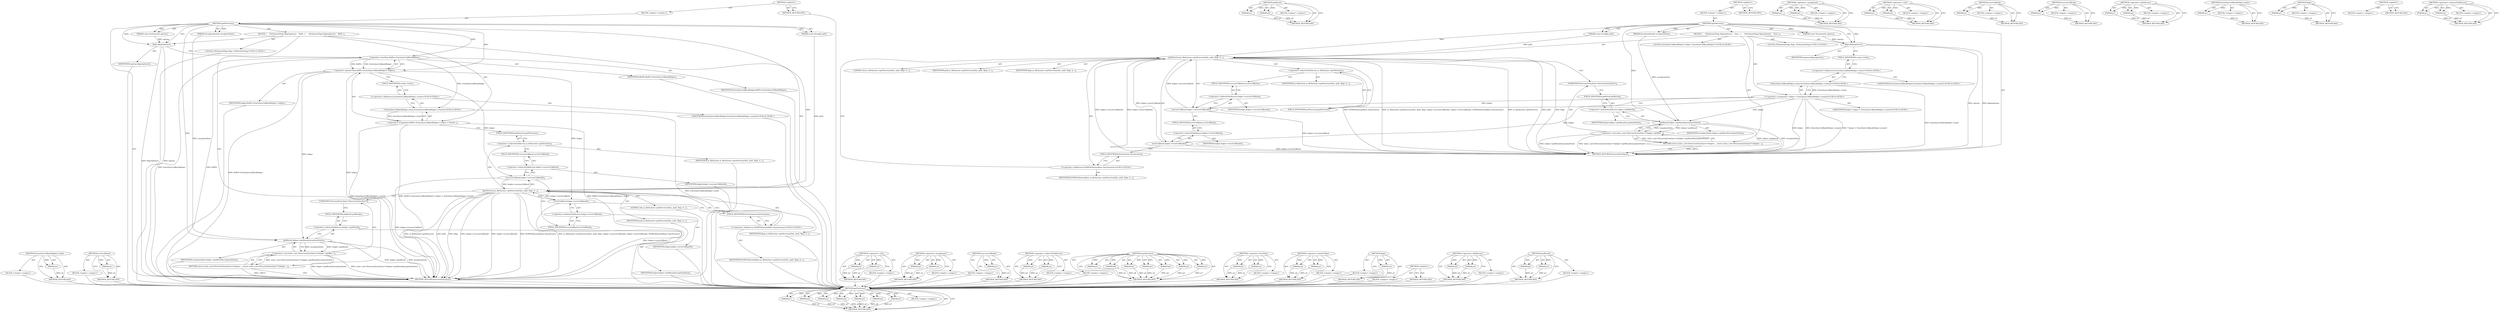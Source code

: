 digraph "&lt;operator&gt;.indirectFieldAccess" {
vulnerable_96 [label=<(METHOD,EntrySyncCallbackHelper.create)>];
vulnerable_97 [label=<(PARAM,p1)>];
vulnerable_98 [label=<(BLOCK,&lt;empty&gt;,&lt;empty&gt;)>];
vulnerable_99 [label=<(METHOD_RETURN,ANY)>];
vulnerable_124 [label=<(METHOD,errorCallback)>];
vulnerable_125 [label=<(PARAM,p1)>];
vulnerable_126 [label=<(BLOCK,&lt;empty&gt;,&lt;empty&gt;)>];
vulnerable_127 [label=<(METHOD_RETURN,ANY)>];
vulnerable_6 [label=<(METHOD,&lt;global&gt;)<SUB>1</SUB>>];
vulnerable_7 [label=<(BLOCK,&lt;empty&gt;,&lt;empty&gt;)<SUB>1</SUB>>];
vulnerable_8 [label=<(METHOD,getDirectory)<SUB>1</SUB>>];
vulnerable_9 [label=<(PARAM,const String&amp; path)<SUB>1</SUB>>];
vulnerable_10 [label=<(PARAM,const Dictionary&amp; options)<SUB>1</SUB>>];
vulnerable_11 [label=<(PARAM,ExceptionState&amp; exceptionState)<SUB>1</SUB>>];
vulnerable_12 [label=<(BLOCK,{
     FileSystemFlags flags(options);
    RefP...,{
     FileSystemFlags flags(options);
    RefP...)<SUB>2</SUB>>];
vulnerable_13 [label="<(LOCAL,FileSystemFlags flags: FileSystemFlags)<SUB>3</SUB>>"];
vulnerable_14 [label=<(flags,flags(options))<SUB>3</SUB>>];
vulnerable_15 [label=<(IDENTIFIER,options,flags(options))<SUB>3</SUB>>];
vulnerable_16 [label=<(&lt;operator&gt;.assignment,RefPtr&lt;EntrySyncCallbackHelper&gt; helper = EntryS...)<SUB>4</SUB>>];
vulnerable_17 [label=<(&lt;operator&gt;.greaterThan,RefPtr&lt;EntrySyncCallbackHelper&gt; helper)<SUB>4</SUB>>];
vulnerable_18 [label=<(&lt;operator&gt;.lessThan,RefPtr&lt;EntrySyncCallbackHelper)<SUB>4</SUB>>];
vulnerable_19 [label=<(IDENTIFIER,RefPtr,RefPtr&lt;EntrySyncCallbackHelper)<SUB>4</SUB>>];
vulnerable_20 [label=<(IDENTIFIER,EntrySyncCallbackHelper,RefPtr&lt;EntrySyncCallbackHelper)<SUB>4</SUB>>];
vulnerable_21 [label=<(IDENTIFIER,helper,RefPtr&lt;EntrySyncCallbackHelper&gt; helper)<SUB>4</SUB>>];
vulnerable_22 [label="<(EntrySyncCallbackHelper.create,EntrySyncCallbackHelper::create())<SUB>4</SUB>>"];
vulnerable_23 [label="<(&lt;operator&gt;.fieldAccess,EntrySyncCallbackHelper::create)<SUB>4</SUB>>"];
vulnerable_24 [label="<(IDENTIFIER,EntrySyncCallbackHelper,EntrySyncCallbackHelper::create())<SUB>4</SUB>>"];
vulnerable_25 [label=<(FIELD_IDENTIFIER,create,create)<SUB>4</SUB>>];
vulnerable_26 [label=<(getDirectory,m_fileSystem-&gt;getDirectory(this, path, flags, h...)<SUB>5</SUB>>];
vulnerable_27 [label=<(&lt;operator&gt;.indirectFieldAccess,m_fileSystem-&gt;getDirectory)<SUB>5</SUB>>];
vulnerable_28 [label=<(IDENTIFIER,m_fileSystem,m_fileSystem-&gt;getDirectory(this, path, flags, h...)<SUB>5</SUB>>];
vulnerable_29 [label=<(FIELD_IDENTIFIER,getDirectory,getDirectory)<SUB>5</SUB>>];
vulnerable_30 [label=<(LITERAL,this,m_fileSystem-&gt;getDirectory(this, path, flags, h...)<SUB>5</SUB>>];
vulnerable_31 [label=<(IDENTIFIER,path,m_fileSystem-&gt;getDirectory(this, path, flags, h...)<SUB>5</SUB>>];
vulnerable_32 [label=<(IDENTIFIER,flags,m_fileSystem-&gt;getDirectory(this, path, flags, h...)<SUB>5</SUB>>];
vulnerable_33 [label=<(successCallback,helper-&gt;successCallback())<SUB>5</SUB>>];
vulnerable_34 [label=<(&lt;operator&gt;.indirectFieldAccess,helper-&gt;successCallback)<SUB>5</SUB>>];
vulnerable_35 [label=<(IDENTIFIER,helper,helper-&gt;successCallback())<SUB>5</SUB>>];
vulnerable_36 [label=<(FIELD_IDENTIFIER,successCallback,successCallback)<SUB>5</SUB>>];
vulnerable_37 [label=<(errorCallback,helper-&gt;errorCallback())<SUB>5</SUB>>];
vulnerable_38 [label=<(&lt;operator&gt;.indirectFieldAccess,helper-&gt;errorCallback)<SUB>5</SUB>>];
vulnerable_39 [label=<(IDENTIFIER,helper,helper-&gt;errorCallback())<SUB>5</SUB>>];
vulnerable_40 [label=<(FIELD_IDENTIFIER,errorCallback,errorCallback)<SUB>5</SUB>>];
vulnerable_41 [label="<(&lt;operator&gt;.fieldAccess,DOMFileSystemBase::Synchronous)<SUB>5</SUB>>"];
vulnerable_42 [label=<(IDENTIFIER,DOMFileSystemBase,m_fileSystem-&gt;getDirectory(this, path, flags, h...)<SUB>5</SUB>>];
vulnerable_43 [label=<(FIELD_IDENTIFIER,Synchronous,Synchronous)<SUB>5</SUB>>];
vulnerable_44 [label=<(RETURN,return static_cast&lt;DirectoryEntrySync*&gt;(helper-...,return static_cast&lt;DirectoryEntrySync*&gt;(helper-...)<SUB>6</SUB>>];
vulnerable_45 [label=<(&lt;operator&gt;.cast,static_cast&lt;DirectoryEntrySync*&gt;(helper-&gt;getRes...)<SUB>6</SUB>>];
vulnerable_46 [label=<(UNKNOWN,DirectoryEntrySync*,DirectoryEntrySync*)<SUB>6</SUB>>];
vulnerable_47 [label=<(getResult,helper-&gt;getResult(exceptionState))<SUB>6</SUB>>];
vulnerable_48 [label=<(&lt;operator&gt;.indirectFieldAccess,helper-&gt;getResult)<SUB>6</SUB>>];
vulnerable_49 [label=<(IDENTIFIER,helper,helper-&gt;getResult(exceptionState))<SUB>6</SUB>>];
vulnerable_50 [label=<(FIELD_IDENTIFIER,getResult,getResult)<SUB>6</SUB>>];
vulnerable_51 [label=<(IDENTIFIER,exceptionState,helper-&gt;getResult(exceptionState))<SUB>6</SUB>>];
vulnerable_52 [label=<(METHOD_RETURN,DirectoryEntrySync)<SUB>1</SUB>>];
vulnerable_54 [label=<(METHOD_RETURN,ANY)<SUB>1</SUB>>];
vulnerable_128 [label=<(METHOD,&lt;operator&gt;.cast)>];
vulnerable_129 [label=<(PARAM,p1)>];
vulnerable_130 [label=<(PARAM,p2)>];
vulnerable_131 [label=<(BLOCK,&lt;empty&gt;,&lt;empty&gt;)>];
vulnerable_132 [label=<(METHOD_RETURN,ANY)>];
vulnerable_81 [label=<(METHOD,&lt;operator&gt;.assignment)>];
vulnerable_82 [label=<(PARAM,p1)>];
vulnerable_83 [label=<(PARAM,p2)>];
vulnerable_84 [label=<(BLOCK,&lt;empty&gt;,&lt;empty&gt;)>];
vulnerable_85 [label=<(METHOD_RETURN,ANY)>];
vulnerable_120 [label=<(METHOD,successCallback)>];
vulnerable_121 [label=<(PARAM,p1)>];
vulnerable_122 [label=<(BLOCK,&lt;empty&gt;,&lt;empty&gt;)>];
vulnerable_123 [label=<(METHOD_RETURN,ANY)>];
vulnerable_115 [label=<(METHOD,&lt;operator&gt;.indirectFieldAccess)>];
vulnerable_116 [label=<(PARAM,p1)>];
vulnerable_117 [label=<(PARAM,p2)>];
vulnerable_118 [label=<(BLOCK,&lt;empty&gt;,&lt;empty&gt;)>];
vulnerable_119 [label=<(METHOD_RETURN,ANY)>];
vulnerable_105 [label=<(METHOD,getDirectory)>];
vulnerable_106 [label=<(PARAM,p1)>];
vulnerable_107 [label=<(PARAM,p2)>];
vulnerable_108 [label=<(PARAM,p3)>];
vulnerable_109 [label=<(PARAM,p4)>];
vulnerable_110 [label=<(PARAM,p5)>];
vulnerable_111 [label=<(PARAM,p6)>];
vulnerable_112 [label=<(PARAM,p7)>];
vulnerable_113 [label=<(BLOCK,&lt;empty&gt;,&lt;empty&gt;)>];
vulnerable_114 [label=<(METHOD_RETURN,ANY)>];
vulnerable_91 [label=<(METHOD,&lt;operator&gt;.lessThan)>];
vulnerable_92 [label=<(PARAM,p1)>];
vulnerable_93 [label=<(PARAM,p2)>];
vulnerable_94 [label=<(BLOCK,&lt;empty&gt;,&lt;empty&gt;)>];
vulnerable_95 [label=<(METHOD_RETURN,ANY)>];
vulnerable_86 [label=<(METHOD,&lt;operator&gt;.greaterThan)>];
vulnerable_87 [label=<(PARAM,p1)>];
vulnerable_88 [label=<(PARAM,p2)>];
vulnerable_89 [label=<(BLOCK,&lt;empty&gt;,&lt;empty&gt;)>];
vulnerable_90 [label=<(METHOD_RETURN,ANY)>];
vulnerable_77 [label=<(METHOD,flags)>];
vulnerable_78 [label=<(PARAM,p1)>];
vulnerable_79 [label=<(BLOCK,&lt;empty&gt;,&lt;empty&gt;)>];
vulnerable_80 [label=<(METHOD_RETURN,ANY)>];
vulnerable_71 [label=<(METHOD,&lt;global&gt;)<SUB>1</SUB>>];
vulnerable_72 [label=<(BLOCK,&lt;empty&gt;,&lt;empty&gt;)>];
vulnerable_73 [label=<(METHOD_RETURN,ANY)>];
vulnerable_100 [label=<(METHOD,&lt;operator&gt;.fieldAccess)>];
vulnerable_101 [label=<(PARAM,p1)>];
vulnerable_102 [label=<(PARAM,p2)>];
vulnerable_103 [label=<(BLOCK,&lt;empty&gt;,&lt;empty&gt;)>];
vulnerable_104 [label=<(METHOD_RETURN,ANY)>];
vulnerable_133 [label=<(METHOD,getResult)>];
vulnerable_134 [label=<(PARAM,p1)>];
vulnerable_135 [label=<(PARAM,p2)>];
vulnerable_136 [label=<(BLOCK,&lt;empty&gt;,&lt;empty&gt;)>];
vulnerable_137 [label=<(METHOD_RETURN,ANY)>];
fixed_94 [label=<(METHOD,getDirectory)>];
fixed_95 [label=<(PARAM,p1)>];
fixed_96 [label=<(PARAM,p2)>];
fixed_97 [label=<(PARAM,p3)>];
fixed_98 [label=<(PARAM,p4)>];
fixed_99 [label=<(PARAM,p5)>];
fixed_100 [label=<(PARAM,p6)>];
fixed_101 [label=<(PARAM,p7)>];
fixed_102 [label=<(BLOCK,&lt;empty&gt;,&lt;empty&gt;)>];
fixed_103 [label=<(METHOD_RETURN,ANY)>];
fixed_122 [label=<(METHOD,getResult)>];
fixed_123 [label=<(PARAM,p1)>];
fixed_124 [label=<(PARAM,p2)>];
fixed_125 [label=<(BLOCK,&lt;empty&gt;,&lt;empty&gt;)>];
fixed_126 [label=<(METHOD_RETURN,ANY)>];
fixed_6 [label=<(METHOD,&lt;global&gt;)<SUB>1</SUB>>];
fixed_7 [label=<(BLOCK,&lt;empty&gt;,&lt;empty&gt;)<SUB>1</SUB>>];
fixed_8 [label=<(METHOD,getDirectory)<SUB>1</SUB>>];
fixed_9 [label=<(PARAM,const String&amp; path)<SUB>1</SUB>>];
fixed_10 [label=<(PARAM,const Dictionary&amp; options)<SUB>1</SUB>>];
fixed_11 [label=<(PARAM,ExceptionState&amp; exceptionState)<SUB>1</SUB>>];
fixed_12 [label=<(BLOCK,{
     FileSystemFlags flags(options);
    Entr...,{
     FileSystemFlags flags(options);
    Entr...)<SUB>2</SUB>>];
fixed_13 [label="<(LOCAL,FileSystemFlags flags: FileSystemFlags)<SUB>3</SUB>>"];
fixed_14 [label=<(flags,flags(options))<SUB>3</SUB>>];
fixed_15 [label=<(IDENTIFIER,options,flags(options))<SUB>3</SUB>>];
fixed_16 [label="<(LOCAL,EntrySyncCallbackHelper* helper: EntrySyncCallbackHelper*)<SUB>4</SUB>>"];
fixed_17 [label="<(&lt;operator&gt;.assignment,* helper = EntrySyncCallbackHelper::create())<SUB>4</SUB>>"];
fixed_18 [label="<(IDENTIFIER,helper,* helper = EntrySyncCallbackHelper::create())<SUB>4</SUB>>"];
fixed_19 [label="<(EntrySyncCallbackHelper.create,EntrySyncCallbackHelper::create())<SUB>4</SUB>>"];
fixed_20 [label="<(&lt;operator&gt;.fieldAccess,EntrySyncCallbackHelper::create)<SUB>4</SUB>>"];
fixed_21 [label="<(IDENTIFIER,EntrySyncCallbackHelper,EntrySyncCallbackHelper::create())<SUB>4</SUB>>"];
fixed_22 [label=<(FIELD_IDENTIFIER,create,create)<SUB>4</SUB>>];
fixed_23 [label=<(getDirectory,m_fileSystem-&gt;getDirectory(this, path, flags, h...)<SUB>5</SUB>>];
fixed_24 [label=<(&lt;operator&gt;.indirectFieldAccess,m_fileSystem-&gt;getDirectory)<SUB>5</SUB>>];
fixed_25 [label=<(IDENTIFIER,m_fileSystem,m_fileSystem-&gt;getDirectory(this, path, flags, h...)<SUB>5</SUB>>];
fixed_26 [label=<(FIELD_IDENTIFIER,getDirectory,getDirectory)<SUB>5</SUB>>];
fixed_27 [label=<(LITERAL,this,m_fileSystem-&gt;getDirectory(this, path, flags, h...)<SUB>5</SUB>>];
fixed_28 [label=<(IDENTIFIER,path,m_fileSystem-&gt;getDirectory(this, path, flags, h...)<SUB>5</SUB>>];
fixed_29 [label=<(IDENTIFIER,flags,m_fileSystem-&gt;getDirectory(this, path, flags, h...)<SUB>5</SUB>>];
fixed_30 [label=<(successCallback,helper-&gt;successCallback())<SUB>5</SUB>>];
fixed_31 [label=<(&lt;operator&gt;.indirectFieldAccess,helper-&gt;successCallback)<SUB>5</SUB>>];
fixed_32 [label=<(IDENTIFIER,helper,helper-&gt;successCallback())<SUB>5</SUB>>];
fixed_33 [label=<(FIELD_IDENTIFIER,successCallback,successCallback)<SUB>5</SUB>>];
fixed_34 [label=<(errorCallback,helper-&gt;errorCallback())<SUB>5</SUB>>];
fixed_35 [label=<(&lt;operator&gt;.indirectFieldAccess,helper-&gt;errorCallback)<SUB>5</SUB>>];
fixed_36 [label=<(IDENTIFIER,helper,helper-&gt;errorCallback())<SUB>5</SUB>>];
fixed_37 [label=<(FIELD_IDENTIFIER,errorCallback,errorCallback)<SUB>5</SUB>>];
fixed_38 [label="<(&lt;operator&gt;.fieldAccess,DOMFileSystemBase::Synchronous)<SUB>5</SUB>>"];
fixed_39 [label=<(IDENTIFIER,DOMFileSystemBase,m_fileSystem-&gt;getDirectory(this, path, flags, h...)<SUB>5</SUB>>];
fixed_40 [label=<(FIELD_IDENTIFIER,Synchronous,Synchronous)<SUB>5</SUB>>];
fixed_41 [label=<(RETURN,return static_cast&lt;DirectoryEntrySync*&gt;(helper-...,return static_cast&lt;DirectoryEntrySync*&gt;(helper-...)<SUB>6</SUB>>];
fixed_42 [label=<(&lt;operator&gt;.cast,static_cast&lt;DirectoryEntrySync*&gt;(helper-&gt;getRes...)<SUB>6</SUB>>];
fixed_43 [label=<(UNKNOWN,DirectoryEntrySync*,DirectoryEntrySync*)<SUB>6</SUB>>];
fixed_44 [label=<(getResult,helper-&gt;getResult(exceptionState))<SUB>6</SUB>>];
fixed_45 [label=<(&lt;operator&gt;.indirectFieldAccess,helper-&gt;getResult)<SUB>6</SUB>>];
fixed_46 [label=<(IDENTIFIER,helper,helper-&gt;getResult(exceptionState))<SUB>6</SUB>>];
fixed_47 [label=<(FIELD_IDENTIFIER,getResult,getResult)<SUB>6</SUB>>];
fixed_48 [label=<(IDENTIFIER,exceptionState,helper-&gt;getResult(exceptionState))<SUB>6</SUB>>];
fixed_49 [label=<(METHOD_RETURN,DirectoryEntrySync)<SUB>1</SUB>>];
fixed_51 [label=<(METHOD_RETURN,ANY)<SUB>1</SUB>>];
fixed_80 [label=<(METHOD,&lt;operator&gt;.assignment)>];
fixed_81 [label=<(PARAM,p1)>];
fixed_82 [label=<(PARAM,p2)>];
fixed_83 [label=<(BLOCK,&lt;empty&gt;,&lt;empty&gt;)>];
fixed_84 [label=<(METHOD_RETURN,ANY)>];
fixed_117 [label=<(METHOD,&lt;operator&gt;.cast)>];
fixed_118 [label=<(PARAM,p1)>];
fixed_119 [label=<(PARAM,p2)>];
fixed_120 [label=<(BLOCK,&lt;empty&gt;,&lt;empty&gt;)>];
fixed_121 [label=<(METHOD_RETURN,ANY)>];
fixed_113 [label=<(METHOD,errorCallback)>];
fixed_114 [label=<(PARAM,p1)>];
fixed_115 [label=<(BLOCK,&lt;empty&gt;,&lt;empty&gt;)>];
fixed_116 [label=<(METHOD_RETURN,ANY)>];
fixed_109 [label=<(METHOD,successCallback)>];
fixed_110 [label=<(PARAM,p1)>];
fixed_111 [label=<(BLOCK,&lt;empty&gt;,&lt;empty&gt;)>];
fixed_112 [label=<(METHOD_RETURN,ANY)>];
fixed_89 [label=<(METHOD,&lt;operator&gt;.fieldAccess)>];
fixed_90 [label=<(PARAM,p1)>];
fixed_91 [label=<(PARAM,p2)>];
fixed_92 [label=<(BLOCK,&lt;empty&gt;,&lt;empty&gt;)>];
fixed_93 [label=<(METHOD_RETURN,ANY)>];
fixed_85 [label=<(METHOD,EntrySyncCallbackHelper.create)>];
fixed_86 [label=<(PARAM,p1)>];
fixed_87 [label=<(BLOCK,&lt;empty&gt;,&lt;empty&gt;)>];
fixed_88 [label=<(METHOD_RETURN,ANY)>];
fixed_76 [label=<(METHOD,flags)>];
fixed_77 [label=<(PARAM,p1)>];
fixed_78 [label=<(BLOCK,&lt;empty&gt;,&lt;empty&gt;)>];
fixed_79 [label=<(METHOD_RETURN,ANY)>];
fixed_70 [label=<(METHOD,&lt;global&gt;)<SUB>1</SUB>>];
fixed_71 [label=<(BLOCK,&lt;empty&gt;,&lt;empty&gt;)>];
fixed_72 [label=<(METHOD_RETURN,ANY)>];
fixed_104 [label=<(METHOD,&lt;operator&gt;.indirectFieldAccess)>];
fixed_105 [label=<(PARAM,p1)>];
fixed_106 [label=<(PARAM,p2)>];
fixed_107 [label=<(BLOCK,&lt;empty&gt;,&lt;empty&gt;)>];
fixed_108 [label=<(METHOD_RETURN,ANY)>];
vulnerable_96 -> vulnerable_97  [key=0, label="AST: "];
vulnerable_96 -> vulnerable_97  [key=1, label="DDG: "];
vulnerable_96 -> vulnerable_98  [key=0, label="AST: "];
vulnerable_96 -> vulnerable_99  [key=0, label="AST: "];
vulnerable_96 -> vulnerable_99  [key=1, label="CFG: "];
vulnerable_97 -> vulnerable_99  [key=0, label="DDG: p1"];
vulnerable_98 -> fixed_94  [key=0];
vulnerable_99 -> fixed_94  [key=0];
vulnerable_124 -> vulnerable_125  [key=0, label="AST: "];
vulnerable_124 -> vulnerable_125  [key=1, label="DDG: "];
vulnerable_124 -> vulnerable_126  [key=0, label="AST: "];
vulnerable_124 -> vulnerable_127  [key=0, label="AST: "];
vulnerable_124 -> vulnerable_127  [key=1, label="CFG: "];
vulnerable_125 -> vulnerable_127  [key=0, label="DDG: p1"];
vulnerable_126 -> fixed_94  [key=0];
vulnerable_127 -> fixed_94  [key=0];
vulnerable_6 -> vulnerable_7  [key=0, label="AST: "];
vulnerable_6 -> vulnerable_54  [key=0, label="AST: "];
vulnerable_6 -> vulnerable_54  [key=1, label="CFG: "];
vulnerable_7 -> vulnerable_8  [key=0, label="AST: "];
vulnerable_8 -> vulnerable_9  [key=0, label="AST: "];
vulnerable_8 -> vulnerable_9  [key=1, label="DDG: "];
vulnerable_8 -> vulnerable_10  [key=0, label="AST: "];
vulnerable_8 -> vulnerable_10  [key=1, label="DDG: "];
vulnerable_8 -> vulnerable_11  [key=0, label="AST: "];
vulnerable_8 -> vulnerable_11  [key=1, label="DDG: "];
vulnerable_8 -> vulnerable_12  [key=0, label="AST: "];
vulnerable_8 -> vulnerable_52  [key=0, label="AST: "];
vulnerable_8 -> vulnerable_14  [key=0, label="CFG: "];
vulnerable_8 -> vulnerable_14  [key=1, label="DDG: "];
vulnerable_8 -> vulnerable_26  [key=0, label="DDG: "];
vulnerable_8 -> vulnerable_17  [key=0, label="DDG: "];
vulnerable_8 -> vulnerable_18  [key=0, label="DDG: "];
vulnerable_8 -> vulnerable_47  [key=0, label="DDG: "];
vulnerable_9 -> vulnerable_26  [key=0, label="DDG: path"];
vulnerable_10 -> vulnerable_14  [key=0, label="DDG: options"];
vulnerable_11 -> vulnerable_47  [key=0, label="DDG: exceptionState"];
vulnerable_12 -> vulnerable_13  [key=0, label="AST: "];
vulnerable_12 -> vulnerable_14  [key=0, label="AST: "];
vulnerable_12 -> vulnerable_16  [key=0, label="AST: "];
vulnerable_12 -> vulnerable_26  [key=0, label="AST: "];
vulnerable_12 -> vulnerable_44  [key=0, label="AST: "];
vulnerable_13 -> fixed_94  [key=0];
vulnerable_14 -> vulnerable_15  [key=0, label="AST: "];
vulnerable_14 -> vulnerable_18  [key=0, label="CFG: "];
vulnerable_14 -> vulnerable_52  [key=0, label="DDG: options"];
vulnerable_14 -> vulnerable_52  [key=1, label="DDG: flags(options)"];
vulnerable_15 -> fixed_94  [key=0];
vulnerable_16 -> vulnerable_17  [key=0, label="AST: "];
vulnerable_16 -> vulnerable_22  [key=0, label="AST: "];
vulnerable_16 -> vulnerable_29  [key=0, label="CFG: "];
vulnerable_16 -> vulnerable_52  [key=0, label="DDG: RefPtr&lt;EntrySyncCallbackHelper&gt; helper"];
vulnerable_16 -> vulnerable_52  [key=1, label="DDG: EntrySyncCallbackHelper::create()"];
vulnerable_16 -> vulnerable_52  [key=2, label="DDG: RefPtr&lt;EntrySyncCallbackHelper&gt; helper = EntrySyncCallbackHelper::create()"];
vulnerable_17 -> vulnerable_18  [key=0, label="AST: "];
vulnerable_17 -> vulnerable_21  [key=0, label="AST: "];
vulnerable_17 -> vulnerable_25  [key=0, label="CFG: "];
vulnerable_17 -> vulnerable_52  [key=0, label="DDG: RefPtr&lt;EntrySyncCallbackHelper"];
vulnerable_17 -> vulnerable_52  [key=1, label="DDG: helper"];
vulnerable_17 -> vulnerable_33  [key=0, label="DDG: helper"];
vulnerable_17 -> vulnerable_37  [key=0, label="DDG: helper"];
vulnerable_17 -> vulnerable_47  [key=0, label="DDG: helper"];
vulnerable_18 -> vulnerable_19  [key=0, label="AST: "];
vulnerable_18 -> vulnerable_20  [key=0, label="AST: "];
vulnerable_18 -> vulnerable_17  [key=0, label="CFG: "];
vulnerable_18 -> vulnerable_17  [key=1, label="DDG: RefPtr"];
vulnerable_18 -> vulnerable_17  [key=2, label="DDG: EntrySyncCallbackHelper"];
vulnerable_18 -> vulnerable_52  [key=0, label="DDG: EntrySyncCallbackHelper"];
vulnerable_18 -> vulnerable_52  [key=1, label="DDG: RefPtr"];
vulnerable_18 -> vulnerable_22  [key=0, label="DDG: EntrySyncCallbackHelper"];
vulnerable_19 -> fixed_94  [key=0];
vulnerable_20 -> fixed_94  [key=0];
vulnerable_21 -> fixed_94  [key=0];
vulnerable_22 -> vulnerable_23  [key=0, label="AST: "];
vulnerable_22 -> vulnerable_16  [key=0, label="CFG: "];
vulnerable_22 -> vulnerable_16  [key=1, label="DDG: EntrySyncCallbackHelper::create"];
vulnerable_22 -> vulnerable_52  [key=0, label="DDG: EntrySyncCallbackHelper::create"];
vulnerable_23 -> vulnerable_24  [key=0, label="AST: "];
vulnerable_23 -> vulnerable_25  [key=0, label="AST: "];
vulnerable_23 -> vulnerable_22  [key=0, label="CFG: "];
vulnerable_24 -> fixed_94  [key=0];
vulnerable_25 -> vulnerable_23  [key=0, label="CFG: "];
vulnerable_26 -> vulnerable_27  [key=0, label="AST: "];
vulnerable_26 -> vulnerable_30  [key=0, label="AST: "];
vulnerable_26 -> vulnerable_31  [key=0, label="AST: "];
vulnerable_26 -> vulnerable_32  [key=0, label="AST: "];
vulnerable_26 -> vulnerable_33  [key=0, label="AST: "];
vulnerable_26 -> vulnerable_37  [key=0, label="AST: "];
vulnerable_26 -> vulnerable_41  [key=0, label="AST: "];
vulnerable_26 -> vulnerable_46  [key=0, label="CFG: "];
vulnerable_26 -> vulnerable_52  [key=0, label="DDG: m_fileSystem-&gt;getDirectory"];
vulnerable_26 -> vulnerable_52  [key=1, label="DDG: path"];
vulnerable_26 -> vulnerable_52  [key=2, label="DDG: flags"];
vulnerable_26 -> vulnerable_52  [key=3, label="DDG: helper-&gt;successCallback()"];
vulnerable_26 -> vulnerable_52  [key=4, label="DDG: helper-&gt;errorCallback()"];
vulnerable_26 -> vulnerable_52  [key=5, label="DDG: DOMFileSystemBase::Synchronous"];
vulnerable_26 -> vulnerable_52  [key=6, label="DDG: m_fileSystem-&gt;getDirectory(this, path, flags, helper-&gt;successCallback(), helper-&gt;errorCallback(), DOMFileSystemBase::Synchronous)"];
vulnerable_27 -> vulnerable_28  [key=0, label="AST: "];
vulnerable_27 -> vulnerable_29  [key=0, label="AST: "];
vulnerable_27 -> vulnerable_36  [key=0, label="CFG: "];
vulnerable_28 -> fixed_94  [key=0];
vulnerable_29 -> vulnerable_27  [key=0, label="CFG: "];
vulnerable_30 -> fixed_94  [key=0];
vulnerable_31 -> fixed_94  [key=0];
vulnerable_32 -> fixed_94  [key=0];
vulnerable_33 -> vulnerable_34  [key=0, label="AST: "];
vulnerable_33 -> vulnerable_40  [key=0, label="CFG: "];
vulnerable_33 -> vulnerable_52  [key=0, label="DDG: helper-&gt;successCallback"];
vulnerable_33 -> vulnerable_26  [key=0, label="DDG: helper-&gt;successCallback"];
vulnerable_34 -> vulnerable_35  [key=0, label="AST: "];
vulnerable_34 -> vulnerable_36  [key=0, label="AST: "];
vulnerable_34 -> vulnerable_33  [key=0, label="CFG: "];
vulnerable_35 -> fixed_94  [key=0];
vulnerable_36 -> vulnerable_34  [key=0, label="CFG: "];
vulnerable_37 -> vulnerable_38  [key=0, label="AST: "];
vulnerable_37 -> vulnerable_43  [key=0, label="CFG: "];
vulnerable_37 -> vulnerable_52  [key=0, label="DDG: helper-&gt;errorCallback"];
vulnerable_37 -> vulnerable_26  [key=0, label="DDG: helper-&gt;errorCallback"];
vulnerable_38 -> vulnerable_39  [key=0, label="AST: "];
vulnerable_38 -> vulnerable_40  [key=0, label="AST: "];
vulnerable_38 -> vulnerable_37  [key=0, label="CFG: "];
vulnerable_39 -> fixed_94  [key=0];
vulnerable_40 -> vulnerable_38  [key=0, label="CFG: "];
vulnerable_41 -> vulnerable_42  [key=0, label="AST: "];
vulnerable_41 -> vulnerable_43  [key=0, label="AST: "];
vulnerable_41 -> vulnerable_26  [key=0, label="CFG: "];
vulnerable_42 -> fixed_94  [key=0];
vulnerable_43 -> vulnerable_41  [key=0, label="CFG: "];
vulnerable_44 -> vulnerable_45  [key=0, label="AST: "];
vulnerable_44 -> vulnerable_52  [key=0, label="CFG: "];
vulnerable_44 -> vulnerable_52  [key=1, label="DDG: &lt;RET&gt;"];
vulnerable_45 -> vulnerable_46  [key=0, label="AST: "];
vulnerable_45 -> vulnerable_47  [key=0, label="AST: "];
vulnerable_45 -> vulnerable_44  [key=0, label="CFG: "];
vulnerable_45 -> vulnerable_44  [key=1, label="DDG: static_cast&lt;DirectoryEntrySync*&gt;(helper-&gt;getResult(exceptionState))"];
vulnerable_45 -> vulnerable_52  [key=0, label="DDG: helper-&gt;getResult(exceptionState)"];
vulnerable_45 -> vulnerable_52  [key=1, label="DDG: static_cast&lt;DirectoryEntrySync*&gt;(helper-&gt;getResult(exceptionState))"];
vulnerable_46 -> vulnerable_50  [key=0, label="CFG: "];
vulnerable_47 -> vulnerable_48  [key=0, label="AST: "];
vulnerable_47 -> vulnerable_51  [key=0, label="AST: "];
vulnerable_47 -> vulnerable_45  [key=0, label="CFG: "];
vulnerable_47 -> vulnerable_45  [key=1, label="DDG: helper-&gt;getResult"];
vulnerable_47 -> vulnerable_45  [key=2, label="DDG: exceptionState"];
vulnerable_47 -> vulnerable_52  [key=0, label="DDG: helper-&gt;getResult"];
vulnerable_47 -> vulnerable_52  [key=1, label="DDG: exceptionState"];
vulnerable_48 -> vulnerable_49  [key=0, label="AST: "];
vulnerable_48 -> vulnerable_50  [key=0, label="AST: "];
vulnerable_48 -> vulnerable_47  [key=0, label="CFG: "];
vulnerable_49 -> fixed_94  [key=0];
vulnerable_50 -> vulnerable_48  [key=0, label="CFG: "];
vulnerable_51 -> fixed_94  [key=0];
vulnerable_52 -> fixed_94  [key=0];
vulnerable_54 -> fixed_94  [key=0];
vulnerable_128 -> vulnerable_129  [key=0, label="AST: "];
vulnerable_128 -> vulnerable_129  [key=1, label="DDG: "];
vulnerable_128 -> vulnerable_131  [key=0, label="AST: "];
vulnerable_128 -> vulnerable_130  [key=0, label="AST: "];
vulnerable_128 -> vulnerable_130  [key=1, label="DDG: "];
vulnerable_128 -> vulnerable_132  [key=0, label="AST: "];
vulnerable_128 -> vulnerable_132  [key=1, label="CFG: "];
vulnerable_129 -> vulnerable_132  [key=0, label="DDG: p1"];
vulnerable_130 -> vulnerable_132  [key=0, label="DDG: p2"];
vulnerable_131 -> fixed_94  [key=0];
vulnerable_132 -> fixed_94  [key=0];
vulnerable_81 -> vulnerable_82  [key=0, label="AST: "];
vulnerable_81 -> vulnerable_82  [key=1, label="DDG: "];
vulnerable_81 -> vulnerable_84  [key=0, label="AST: "];
vulnerable_81 -> vulnerable_83  [key=0, label="AST: "];
vulnerable_81 -> vulnerable_83  [key=1, label="DDG: "];
vulnerable_81 -> vulnerable_85  [key=0, label="AST: "];
vulnerable_81 -> vulnerable_85  [key=1, label="CFG: "];
vulnerable_82 -> vulnerable_85  [key=0, label="DDG: p1"];
vulnerable_83 -> vulnerable_85  [key=0, label="DDG: p2"];
vulnerable_84 -> fixed_94  [key=0];
vulnerable_85 -> fixed_94  [key=0];
vulnerable_120 -> vulnerable_121  [key=0, label="AST: "];
vulnerable_120 -> vulnerable_121  [key=1, label="DDG: "];
vulnerable_120 -> vulnerable_122  [key=0, label="AST: "];
vulnerable_120 -> vulnerable_123  [key=0, label="AST: "];
vulnerable_120 -> vulnerable_123  [key=1, label="CFG: "];
vulnerable_121 -> vulnerable_123  [key=0, label="DDG: p1"];
vulnerable_122 -> fixed_94  [key=0];
vulnerable_123 -> fixed_94  [key=0];
vulnerable_115 -> vulnerable_116  [key=0, label="AST: "];
vulnerable_115 -> vulnerable_116  [key=1, label="DDG: "];
vulnerable_115 -> vulnerable_118  [key=0, label="AST: "];
vulnerable_115 -> vulnerable_117  [key=0, label="AST: "];
vulnerable_115 -> vulnerable_117  [key=1, label="DDG: "];
vulnerable_115 -> vulnerable_119  [key=0, label="AST: "];
vulnerable_115 -> vulnerable_119  [key=1, label="CFG: "];
vulnerable_116 -> vulnerable_119  [key=0, label="DDG: p1"];
vulnerable_117 -> vulnerable_119  [key=0, label="DDG: p2"];
vulnerable_118 -> fixed_94  [key=0];
vulnerable_119 -> fixed_94  [key=0];
vulnerable_105 -> vulnerable_106  [key=0, label="AST: "];
vulnerable_105 -> vulnerable_106  [key=1, label="DDG: "];
vulnerable_105 -> vulnerable_113  [key=0, label="AST: "];
vulnerable_105 -> vulnerable_107  [key=0, label="AST: "];
vulnerable_105 -> vulnerable_107  [key=1, label="DDG: "];
vulnerable_105 -> vulnerable_114  [key=0, label="AST: "];
vulnerable_105 -> vulnerable_114  [key=1, label="CFG: "];
vulnerable_105 -> vulnerable_108  [key=0, label="AST: "];
vulnerable_105 -> vulnerable_108  [key=1, label="DDG: "];
vulnerable_105 -> vulnerable_109  [key=0, label="AST: "];
vulnerable_105 -> vulnerable_109  [key=1, label="DDG: "];
vulnerable_105 -> vulnerable_110  [key=0, label="AST: "];
vulnerable_105 -> vulnerable_110  [key=1, label="DDG: "];
vulnerable_105 -> vulnerable_111  [key=0, label="AST: "];
vulnerable_105 -> vulnerable_111  [key=1, label="DDG: "];
vulnerable_105 -> vulnerable_112  [key=0, label="AST: "];
vulnerable_105 -> vulnerable_112  [key=1, label="DDG: "];
vulnerable_106 -> vulnerable_114  [key=0, label="DDG: p1"];
vulnerable_107 -> vulnerable_114  [key=0, label="DDG: p2"];
vulnerable_108 -> vulnerable_114  [key=0, label="DDG: p3"];
vulnerable_109 -> vulnerable_114  [key=0, label="DDG: p4"];
vulnerable_110 -> vulnerable_114  [key=0, label="DDG: p5"];
vulnerable_111 -> vulnerable_114  [key=0, label="DDG: p6"];
vulnerable_112 -> vulnerable_114  [key=0, label="DDG: p7"];
vulnerable_113 -> fixed_94  [key=0];
vulnerable_114 -> fixed_94  [key=0];
vulnerable_91 -> vulnerable_92  [key=0, label="AST: "];
vulnerable_91 -> vulnerable_92  [key=1, label="DDG: "];
vulnerable_91 -> vulnerable_94  [key=0, label="AST: "];
vulnerable_91 -> vulnerable_93  [key=0, label="AST: "];
vulnerable_91 -> vulnerable_93  [key=1, label="DDG: "];
vulnerable_91 -> vulnerable_95  [key=0, label="AST: "];
vulnerable_91 -> vulnerable_95  [key=1, label="CFG: "];
vulnerable_92 -> vulnerable_95  [key=0, label="DDG: p1"];
vulnerable_93 -> vulnerable_95  [key=0, label="DDG: p2"];
vulnerable_94 -> fixed_94  [key=0];
vulnerable_95 -> fixed_94  [key=0];
vulnerable_86 -> vulnerable_87  [key=0, label="AST: "];
vulnerable_86 -> vulnerable_87  [key=1, label="DDG: "];
vulnerable_86 -> vulnerable_89  [key=0, label="AST: "];
vulnerable_86 -> vulnerable_88  [key=0, label="AST: "];
vulnerable_86 -> vulnerable_88  [key=1, label="DDG: "];
vulnerable_86 -> vulnerable_90  [key=0, label="AST: "];
vulnerable_86 -> vulnerable_90  [key=1, label="CFG: "];
vulnerable_87 -> vulnerable_90  [key=0, label="DDG: p1"];
vulnerable_88 -> vulnerable_90  [key=0, label="DDG: p2"];
vulnerable_89 -> fixed_94  [key=0];
vulnerable_90 -> fixed_94  [key=0];
vulnerable_77 -> vulnerable_78  [key=0, label="AST: "];
vulnerable_77 -> vulnerable_78  [key=1, label="DDG: "];
vulnerable_77 -> vulnerable_79  [key=0, label="AST: "];
vulnerable_77 -> vulnerable_80  [key=0, label="AST: "];
vulnerable_77 -> vulnerable_80  [key=1, label="CFG: "];
vulnerable_78 -> vulnerable_80  [key=0, label="DDG: p1"];
vulnerable_79 -> fixed_94  [key=0];
vulnerable_80 -> fixed_94  [key=0];
vulnerable_71 -> vulnerable_72  [key=0, label="AST: "];
vulnerable_71 -> vulnerable_73  [key=0, label="AST: "];
vulnerable_71 -> vulnerable_73  [key=1, label="CFG: "];
vulnerable_72 -> fixed_94  [key=0];
vulnerable_73 -> fixed_94  [key=0];
vulnerable_100 -> vulnerable_101  [key=0, label="AST: "];
vulnerable_100 -> vulnerable_101  [key=1, label="DDG: "];
vulnerable_100 -> vulnerable_103  [key=0, label="AST: "];
vulnerable_100 -> vulnerable_102  [key=0, label="AST: "];
vulnerable_100 -> vulnerable_102  [key=1, label="DDG: "];
vulnerable_100 -> vulnerable_104  [key=0, label="AST: "];
vulnerable_100 -> vulnerable_104  [key=1, label="CFG: "];
vulnerable_101 -> vulnerable_104  [key=0, label="DDG: p1"];
vulnerable_102 -> vulnerable_104  [key=0, label="DDG: p2"];
vulnerable_103 -> fixed_94  [key=0];
vulnerable_104 -> fixed_94  [key=0];
vulnerable_133 -> vulnerable_134  [key=0, label="AST: "];
vulnerable_133 -> vulnerable_134  [key=1, label="DDG: "];
vulnerable_133 -> vulnerable_136  [key=0, label="AST: "];
vulnerable_133 -> vulnerable_135  [key=0, label="AST: "];
vulnerable_133 -> vulnerable_135  [key=1, label="DDG: "];
vulnerable_133 -> vulnerable_137  [key=0, label="AST: "];
vulnerable_133 -> vulnerable_137  [key=1, label="CFG: "];
vulnerable_134 -> vulnerable_137  [key=0, label="DDG: p1"];
vulnerable_135 -> vulnerable_137  [key=0, label="DDG: p2"];
vulnerable_136 -> fixed_94  [key=0];
vulnerable_137 -> fixed_94  [key=0];
fixed_94 -> fixed_95  [key=0, label="AST: "];
fixed_94 -> fixed_95  [key=1, label="DDG: "];
fixed_94 -> fixed_102  [key=0, label="AST: "];
fixed_94 -> fixed_96  [key=0, label="AST: "];
fixed_94 -> fixed_96  [key=1, label="DDG: "];
fixed_94 -> fixed_103  [key=0, label="AST: "];
fixed_94 -> fixed_103  [key=1, label="CFG: "];
fixed_94 -> fixed_97  [key=0, label="AST: "];
fixed_94 -> fixed_97  [key=1, label="DDG: "];
fixed_94 -> fixed_98  [key=0, label="AST: "];
fixed_94 -> fixed_98  [key=1, label="DDG: "];
fixed_94 -> fixed_99  [key=0, label="AST: "];
fixed_94 -> fixed_99  [key=1, label="DDG: "];
fixed_94 -> fixed_100  [key=0, label="AST: "];
fixed_94 -> fixed_100  [key=1, label="DDG: "];
fixed_94 -> fixed_101  [key=0, label="AST: "];
fixed_94 -> fixed_101  [key=1, label="DDG: "];
fixed_95 -> fixed_103  [key=0, label="DDG: p1"];
fixed_96 -> fixed_103  [key=0, label="DDG: p2"];
fixed_97 -> fixed_103  [key=0, label="DDG: p3"];
fixed_98 -> fixed_103  [key=0, label="DDG: p4"];
fixed_99 -> fixed_103  [key=0, label="DDG: p5"];
fixed_100 -> fixed_103  [key=0, label="DDG: p6"];
fixed_101 -> fixed_103  [key=0, label="DDG: p7"];
fixed_122 -> fixed_123  [key=0, label="AST: "];
fixed_122 -> fixed_123  [key=1, label="DDG: "];
fixed_122 -> fixed_125  [key=0, label="AST: "];
fixed_122 -> fixed_124  [key=0, label="AST: "];
fixed_122 -> fixed_124  [key=1, label="DDG: "];
fixed_122 -> fixed_126  [key=0, label="AST: "];
fixed_122 -> fixed_126  [key=1, label="CFG: "];
fixed_123 -> fixed_126  [key=0, label="DDG: p1"];
fixed_124 -> fixed_126  [key=0, label="DDG: p2"];
fixed_6 -> fixed_7  [key=0, label="AST: "];
fixed_6 -> fixed_51  [key=0, label="AST: "];
fixed_6 -> fixed_51  [key=1, label="CFG: "];
fixed_7 -> fixed_8  [key=0, label="AST: "];
fixed_8 -> fixed_9  [key=0, label="AST: "];
fixed_8 -> fixed_9  [key=1, label="DDG: "];
fixed_8 -> fixed_10  [key=0, label="AST: "];
fixed_8 -> fixed_10  [key=1, label="DDG: "];
fixed_8 -> fixed_11  [key=0, label="AST: "];
fixed_8 -> fixed_11  [key=1, label="DDG: "];
fixed_8 -> fixed_12  [key=0, label="AST: "];
fixed_8 -> fixed_49  [key=0, label="AST: "];
fixed_8 -> fixed_14  [key=0, label="CFG: "];
fixed_8 -> fixed_14  [key=1, label="DDG: "];
fixed_8 -> fixed_23  [key=0, label="DDG: "];
fixed_8 -> fixed_44  [key=0, label="DDG: "];
fixed_9 -> fixed_23  [key=0, label="DDG: path"];
fixed_10 -> fixed_14  [key=0, label="DDG: options"];
fixed_11 -> fixed_44  [key=0, label="DDG: exceptionState"];
fixed_12 -> fixed_13  [key=0, label="AST: "];
fixed_12 -> fixed_14  [key=0, label="AST: "];
fixed_12 -> fixed_16  [key=0, label="AST: "];
fixed_12 -> fixed_17  [key=0, label="AST: "];
fixed_12 -> fixed_23  [key=0, label="AST: "];
fixed_12 -> fixed_41  [key=0, label="AST: "];
fixed_14 -> fixed_15  [key=0, label="AST: "];
fixed_14 -> fixed_22  [key=0, label="CFG: "];
fixed_14 -> fixed_49  [key=0, label="DDG: options"];
fixed_14 -> fixed_49  [key=1, label="DDG: flags(options)"];
fixed_17 -> fixed_18  [key=0, label="AST: "];
fixed_17 -> fixed_19  [key=0, label="AST: "];
fixed_17 -> fixed_26  [key=0, label="CFG: "];
fixed_17 -> fixed_49  [key=0, label="DDG: helper"];
fixed_17 -> fixed_49  [key=1, label="DDG: EntrySyncCallbackHelper::create()"];
fixed_17 -> fixed_49  [key=2, label="DDG: * helper = EntrySyncCallbackHelper::create()"];
fixed_17 -> fixed_30  [key=0, label="DDG: helper"];
fixed_17 -> fixed_34  [key=0, label="DDG: helper"];
fixed_17 -> fixed_44  [key=0, label="DDG: helper"];
fixed_19 -> fixed_20  [key=0, label="AST: "];
fixed_19 -> fixed_17  [key=0, label="CFG: "];
fixed_19 -> fixed_17  [key=1, label="DDG: EntrySyncCallbackHelper::create"];
fixed_19 -> fixed_49  [key=0, label="DDG: EntrySyncCallbackHelper::create"];
fixed_20 -> fixed_21  [key=0, label="AST: "];
fixed_20 -> fixed_22  [key=0, label="AST: "];
fixed_20 -> fixed_19  [key=0, label="CFG: "];
fixed_22 -> fixed_20  [key=0, label="CFG: "];
fixed_23 -> fixed_24  [key=0, label="AST: "];
fixed_23 -> fixed_27  [key=0, label="AST: "];
fixed_23 -> fixed_28  [key=0, label="AST: "];
fixed_23 -> fixed_29  [key=0, label="AST: "];
fixed_23 -> fixed_30  [key=0, label="AST: "];
fixed_23 -> fixed_34  [key=0, label="AST: "];
fixed_23 -> fixed_38  [key=0, label="AST: "];
fixed_23 -> fixed_43  [key=0, label="CFG: "];
fixed_23 -> fixed_49  [key=0, label="DDG: m_fileSystem-&gt;getDirectory"];
fixed_23 -> fixed_49  [key=1, label="DDG: path"];
fixed_23 -> fixed_49  [key=2, label="DDG: flags"];
fixed_23 -> fixed_49  [key=3, label="DDG: helper-&gt;successCallback()"];
fixed_23 -> fixed_49  [key=4, label="DDG: helper-&gt;errorCallback()"];
fixed_23 -> fixed_49  [key=5, label="DDG: DOMFileSystemBase::Synchronous"];
fixed_23 -> fixed_49  [key=6, label="DDG: m_fileSystem-&gt;getDirectory(this, path, flags, helper-&gt;successCallback(), helper-&gt;errorCallback(), DOMFileSystemBase::Synchronous)"];
fixed_24 -> fixed_25  [key=0, label="AST: "];
fixed_24 -> fixed_26  [key=0, label="AST: "];
fixed_24 -> fixed_33  [key=0, label="CFG: "];
fixed_26 -> fixed_24  [key=0, label="CFG: "];
fixed_30 -> fixed_31  [key=0, label="AST: "];
fixed_30 -> fixed_37  [key=0, label="CFG: "];
fixed_30 -> fixed_49  [key=0, label="DDG: helper-&gt;successCallback"];
fixed_30 -> fixed_23  [key=0, label="DDG: helper-&gt;successCallback"];
fixed_31 -> fixed_32  [key=0, label="AST: "];
fixed_31 -> fixed_33  [key=0, label="AST: "];
fixed_31 -> fixed_30  [key=0, label="CFG: "];
fixed_33 -> fixed_31  [key=0, label="CFG: "];
fixed_34 -> fixed_35  [key=0, label="AST: "];
fixed_34 -> fixed_40  [key=0, label="CFG: "];
fixed_34 -> fixed_49  [key=0, label="DDG: helper-&gt;errorCallback"];
fixed_34 -> fixed_23  [key=0, label="DDG: helper-&gt;errorCallback"];
fixed_35 -> fixed_36  [key=0, label="AST: "];
fixed_35 -> fixed_37  [key=0, label="AST: "];
fixed_35 -> fixed_34  [key=0, label="CFG: "];
fixed_37 -> fixed_35  [key=0, label="CFG: "];
fixed_38 -> fixed_39  [key=0, label="AST: "];
fixed_38 -> fixed_40  [key=0, label="AST: "];
fixed_38 -> fixed_23  [key=0, label="CFG: "];
fixed_40 -> fixed_38  [key=0, label="CFG: "];
fixed_41 -> fixed_42  [key=0, label="AST: "];
fixed_41 -> fixed_49  [key=0, label="CFG: "];
fixed_41 -> fixed_49  [key=1, label="DDG: &lt;RET&gt;"];
fixed_42 -> fixed_43  [key=0, label="AST: "];
fixed_42 -> fixed_44  [key=0, label="AST: "];
fixed_42 -> fixed_41  [key=0, label="CFG: "];
fixed_42 -> fixed_41  [key=1, label="DDG: static_cast&lt;DirectoryEntrySync*&gt;(helper-&gt;getResult(exceptionState))"];
fixed_42 -> fixed_49  [key=0, label="DDG: helper-&gt;getResult(exceptionState)"];
fixed_42 -> fixed_49  [key=1, label="DDG: static_cast&lt;DirectoryEntrySync*&gt;(helper-&gt;getResult(exceptionState))"];
fixed_43 -> fixed_47  [key=0, label="CFG: "];
fixed_44 -> fixed_45  [key=0, label="AST: "];
fixed_44 -> fixed_48  [key=0, label="AST: "];
fixed_44 -> fixed_42  [key=0, label="CFG: "];
fixed_44 -> fixed_42  [key=1, label="DDG: helper-&gt;getResult"];
fixed_44 -> fixed_42  [key=2, label="DDG: exceptionState"];
fixed_44 -> fixed_49  [key=0, label="DDG: helper-&gt;getResult"];
fixed_44 -> fixed_49  [key=1, label="DDG: exceptionState"];
fixed_45 -> fixed_46  [key=0, label="AST: "];
fixed_45 -> fixed_47  [key=0, label="AST: "];
fixed_45 -> fixed_44  [key=0, label="CFG: "];
fixed_47 -> fixed_45  [key=0, label="CFG: "];
fixed_80 -> fixed_81  [key=0, label="AST: "];
fixed_80 -> fixed_81  [key=1, label="DDG: "];
fixed_80 -> fixed_83  [key=0, label="AST: "];
fixed_80 -> fixed_82  [key=0, label="AST: "];
fixed_80 -> fixed_82  [key=1, label="DDG: "];
fixed_80 -> fixed_84  [key=0, label="AST: "];
fixed_80 -> fixed_84  [key=1, label="CFG: "];
fixed_81 -> fixed_84  [key=0, label="DDG: p1"];
fixed_82 -> fixed_84  [key=0, label="DDG: p2"];
fixed_117 -> fixed_118  [key=0, label="AST: "];
fixed_117 -> fixed_118  [key=1, label="DDG: "];
fixed_117 -> fixed_120  [key=0, label="AST: "];
fixed_117 -> fixed_119  [key=0, label="AST: "];
fixed_117 -> fixed_119  [key=1, label="DDG: "];
fixed_117 -> fixed_121  [key=0, label="AST: "];
fixed_117 -> fixed_121  [key=1, label="CFG: "];
fixed_118 -> fixed_121  [key=0, label="DDG: p1"];
fixed_119 -> fixed_121  [key=0, label="DDG: p2"];
fixed_113 -> fixed_114  [key=0, label="AST: "];
fixed_113 -> fixed_114  [key=1, label="DDG: "];
fixed_113 -> fixed_115  [key=0, label="AST: "];
fixed_113 -> fixed_116  [key=0, label="AST: "];
fixed_113 -> fixed_116  [key=1, label="CFG: "];
fixed_114 -> fixed_116  [key=0, label="DDG: p1"];
fixed_109 -> fixed_110  [key=0, label="AST: "];
fixed_109 -> fixed_110  [key=1, label="DDG: "];
fixed_109 -> fixed_111  [key=0, label="AST: "];
fixed_109 -> fixed_112  [key=0, label="AST: "];
fixed_109 -> fixed_112  [key=1, label="CFG: "];
fixed_110 -> fixed_112  [key=0, label="DDG: p1"];
fixed_89 -> fixed_90  [key=0, label="AST: "];
fixed_89 -> fixed_90  [key=1, label="DDG: "];
fixed_89 -> fixed_92  [key=0, label="AST: "];
fixed_89 -> fixed_91  [key=0, label="AST: "];
fixed_89 -> fixed_91  [key=1, label="DDG: "];
fixed_89 -> fixed_93  [key=0, label="AST: "];
fixed_89 -> fixed_93  [key=1, label="CFG: "];
fixed_90 -> fixed_93  [key=0, label="DDG: p1"];
fixed_91 -> fixed_93  [key=0, label="DDG: p2"];
fixed_85 -> fixed_86  [key=0, label="AST: "];
fixed_85 -> fixed_86  [key=1, label="DDG: "];
fixed_85 -> fixed_87  [key=0, label="AST: "];
fixed_85 -> fixed_88  [key=0, label="AST: "];
fixed_85 -> fixed_88  [key=1, label="CFG: "];
fixed_86 -> fixed_88  [key=0, label="DDG: p1"];
fixed_76 -> fixed_77  [key=0, label="AST: "];
fixed_76 -> fixed_77  [key=1, label="DDG: "];
fixed_76 -> fixed_78  [key=0, label="AST: "];
fixed_76 -> fixed_79  [key=0, label="AST: "];
fixed_76 -> fixed_79  [key=1, label="CFG: "];
fixed_77 -> fixed_79  [key=0, label="DDG: p1"];
fixed_70 -> fixed_71  [key=0, label="AST: "];
fixed_70 -> fixed_72  [key=0, label="AST: "];
fixed_70 -> fixed_72  [key=1, label="CFG: "];
fixed_104 -> fixed_105  [key=0, label="AST: "];
fixed_104 -> fixed_105  [key=1, label="DDG: "];
fixed_104 -> fixed_107  [key=0, label="AST: "];
fixed_104 -> fixed_106  [key=0, label="AST: "];
fixed_104 -> fixed_106  [key=1, label="DDG: "];
fixed_104 -> fixed_108  [key=0, label="AST: "];
fixed_104 -> fixed_108  [key=1, label="CFG: "];
fixed_105 -> fixed_108  [key=0, label="DDG: p1"];
fixed_106 -> fixed_108  [key=0, label="DDG: p2"];
}
